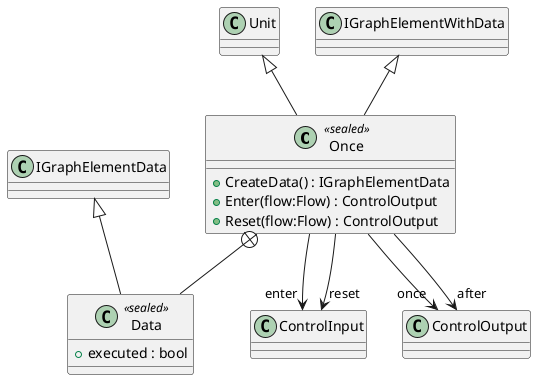 @startuml
class Once <<sealed>> {
    + CreateData() : IGraphElementData
    + Enter(flow:Flow) : ControlOutput
    + Reset(flow:Flow) : ControlOutput
}
class Data <<sealed>> {
    + executed : bool
}
Unit <|-- Once
IGraphElementWithData <|-- Once
Once --> "enter" ControlInput
Once --> "reset" ControlInput
Once --> "once" ControlOutput
Once --> "after" ControlOutput
Once +-- Data
IGraphElementData <|-- Data
@enduml
